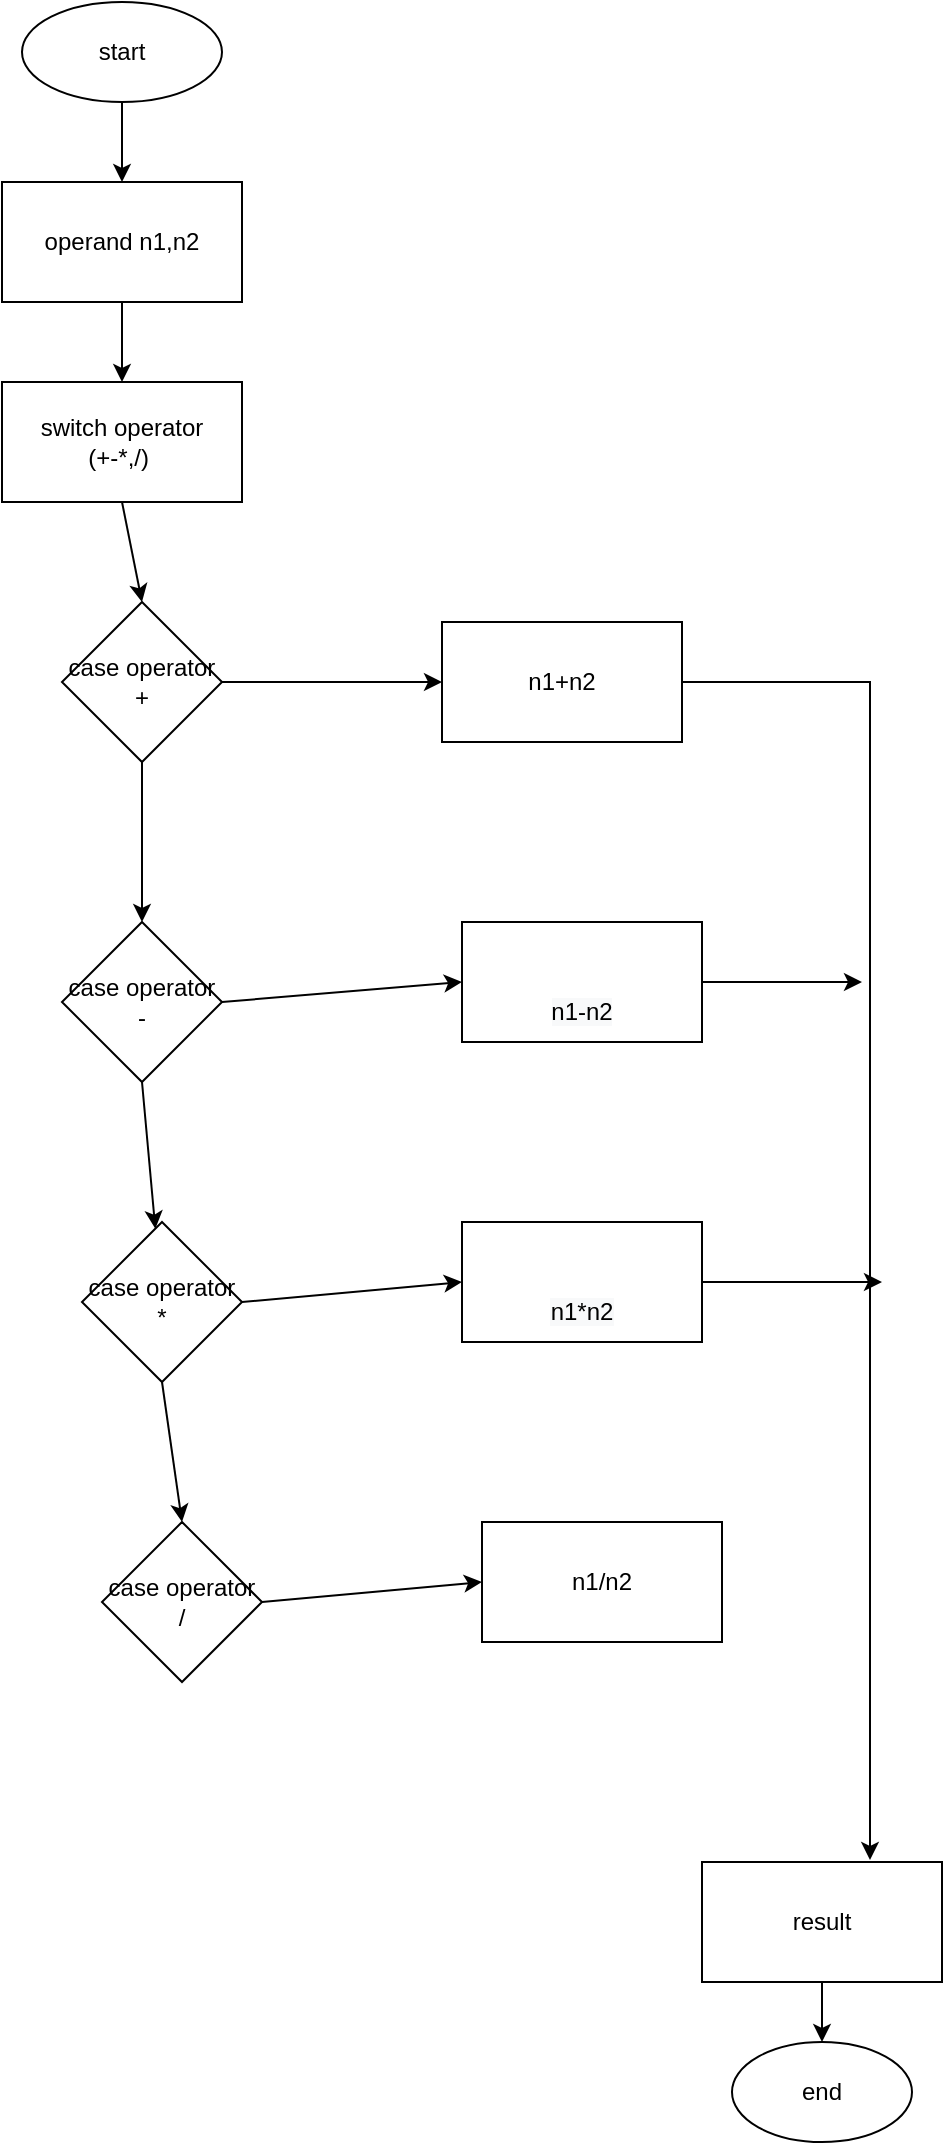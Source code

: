 <mxfile version="14.3.1" type="github">
  <diagram id="Jt0KsEi2IS0o6OxiAr8y" name="Page-1">
    <mxGraphModel dx="1102" dy="614" grid="1" gridSize="10" guides="1" tooltips="1" connect="1" arrows="1" fold="1" page="1" pageScale="1" pageWidth="850" pageHeight="1100" math="0" shadow="0">
      <root>
        <mxCell id="0" />
        <mxCell id="1" parent="0" />
        <mxCell id="2sqYl0AtgzgPGpJrbuEB-1" value="start" style="ellipse;whiteSpace=wrap;html=1;" vertex="1" parent="1">
          <mxGeometry x="380" y="20" width="100" height="50" as="geometry" />
        </mxCell>
        <mxCell id="2sqYl0AtgzgPGpJrbuEB-2" value="operand n1,n2" style="rounded=0;whiteSpace=wrap;html=1;" vertex="1" parent="1">
          <mxGeometry x="370" y="110" width="120" height="60" as="geometry" />
        </mxCell>
        <mxCell id="2sqYl0AtgzgPGpJrbuEB-3" value="switch operator&lt;br&gt;(+-*,/)&amp;nbsp;" style="rounded=0;whiteSpace=wrap;html=1;" vertex="1" parent="1">
          <mxGeometry x="370" y="210" width="120" height="60" as="geometry" />
        </mxCell>
        <mxCell id="2sqYl0AtgzgPGpJrbuEB-4" value="case operator +" style="rhombus;whiteSpace=wrap;html=1;" vertex="1" parent="1">
          <mxGeometry x="400" y="320" width="80" height="80" as="geometry" />
        </mxCell>
        <mxCell id="2sqYl0AtgzgPGpJrbuEB-34" style="edgeStyle=orthogonalEdgeStyle;rounded=0;orthogonalLoop=1;jettySize=auto;html=1;exitX=1;exitY=0.5;exitDx=0;exitDy=0;entryX=0.7;entryY=-0.017;entryDx=0;entryDy=0;entryPerimeter=0;" edge="1" parent="1" source="2sqYl0AtgzgPGpJrbuEB-5" target="2sqYl0AtgzgPGpJrbuEB-12">
          <mxGeometry relative="1" as="geometry">
            <mxPoint x="800" y="360" as="targetPoint" />
          </mxGeometry>
        </mxCell>
        <mxCell id="2sqYl0AtgzgPGpJrbuEB-5" value="n1+n2" style="rounded=0;whiteSpace=wrap;html=1;" vertex="1" parent="1">
          <mxGeometry x="590" y="330" width="120" height="60" as="geometry" />
        </mxCell>
        <mxCell id="2sqYl0AtgzgPGpJrbuEB-35" style="edgeStyle=orthogonalEdgeStyle;rounded=0;orthogonalLoop=1;jettySize=auto;html=1;exitX=1;exitY=0.5;exitDx=0;exitDy=0;" edge="1" parent="1" source="2sqYl0AtgzgPGpJrbuEB-6">
          <mxGeometry relative="1" as="geometry">
            <mxPoint x="800" y="510" as="targetPoint" />
          </mxGeometry>
        </mxCell>
        <mxCell id="2sqYl0AtgzgPGpJrbuEB-6" value="&lt;br&gt;&lt;br&gt;&lt;span style=&quot;color: rgb(0 , 0 , 0) ; font-family: &amp;#34;helvetica&amp;#34; ; font-size: 12px ; font-style: normal ; font-weight: 400 ; letter-spacing: normal ; text-align: center ; text-indent: 0px ; text-transform: none ; word-spacing: 0px ; background-color: rgb(248 , 249 , 250) ; display: inline ; float: none&quot;&gt;n1-n2&lt;/span&gt;&lt;br&gt;" style="rounded=0;whiteSpace=wrap;html=1;" vertex="1" parent="1">
          <mxGeometry x="600" y="480" width="120" height="60" as="geometry" />
        </mxCell>
        <mxCell id="2sqYl0AtgzgPGpJrbuEB-7" value="&lt;span&gt;case operator -&lt;/span&gt;" style="rhombus;whiteSpace=wrap;html=1;" vertex="1" parent="1">
          <mxGeometry x="400" y="480" width="80" height="80" as="geometry" />
        </mxCell>
        <mxCell id="2sqYl0AtgzgPGpJrbuEB-8" value="&lt;span&gt;case operator *&lt;/span&gt;" style="rhombus;whiteSpace=wrap;html=1;" vertex="1" parent="1">
          <mxGeometry x="410" y="630" width="80" height="80" as="geometry" />
        </mxCell>
        <mxCell id="2sqYl0AtgzgPGpJrbuEB-9" value="case operator /" style="rhombus;whiteSpace=wrap;html=1;" vertex="1" parent="1">
          <mxGeometry x="420" y="780" width="80" height="80" as="geometry" />
        </mxCell>
        <mxCell id="2sqYl0AtgzgPGpJrbuEB-37" style="edgeStyle=orthogonalEdgeStyle;rounded=0;orthogonalLoop=1;jettySize=auto;html=1;exitX=1;exitY=0.5;exitDx=0;exitDy=0;" edge="1" parent="1" source="2sqYl0AtgzgPGpJrbuEB-10">
          <mxGeometry relative="1" as="geometry">
            <mxPoint x="810" y="660" as="targetPoint" />
          </mxGeometry>
        </mxCell>
        <mxCell id="2sqYl0AtgzgPGpJrbuEB-10" value="&lt;br&gt;&lt;br&gt;&lt;span style=&quot;color: rgb(0 , 0 , 0) ; font-family: &amp;#34;helvetica&amp;#34; ; font-size: 12px ; font-style: normal ; font-weight: 400 ; letter-spacing: normal ; text-align: center ; text-indent: 0px ; text-transform: none ; word-spacing: 0px ; background-color: rgb(248 , 249 , 250) ; display: inline ; float: none&quot;&gt;n1*n2&lt;/span&gt;&lt;br&gt;" style="rounded=0;whiteSpace=wrap;html=1;" vertex="1" parent="1">
          <mxGeometry x="600" y="630" width="120" height="60" as="geometry" />
        </mxCell>
        <mxCell id="2sqYl0AtgzgPGpJrbuEB-11" value="&lt;span&gt;n1/n2&lt;/span&gt;" style="rounded=0;whiteSpace=wrap;html=1;" vertex="1" parent="1">
          <mxGeometry x="610" y="780" width="120" height="60" as="geometry" />
        </mxCell>
        <mxCell id="2sqYl0AtgzgPGpJrbuEB-39" style="edgeStyle=orthogonalEdgeStyle;rounded=0;orthogonalLoop=1;jettySize=auto;html=1;exitX=0.5;exitY=1;exitDx=0;exitDy=0;entryX=0.5;entryY=0;entryDx=0;entryDy=0;" edge="1" parent="1" source="2sqYl0AtgzgPGpJrbuEB-12" target="2sqYl0AtgzgPGpJrbuEB-38">
          <mxGeometry relative="1" as="geometry" />
        </mxCell>
        <mxCell id="2sqYl0AtgzgPGpJrbuEB-12" value="result" style="rounded=0;whiteSpace=wrap;html=1;" vertex="1" parent="1">
          <mxGeometry x="720" y="950" width="120" height="60" as="geometry" />
        </mxCell>
        <mxCell id="2sqYl0AtgzgPGpJrbuEB-14" value="" style="endArrow=classic;html=1;exitX=1;exitY=0.5;exitDx=0;exitDy=0;entryX=0;entryY=0.5;entryDx=0;entryDy=0;" edge="1" parent="1" source="2sqYl0AtgzgPGpJrbuEB-9" target="2sqYl0AtgzgPGpJrbuEB-11">
          <mxGeometry width="50" height="50" relative="1" as="geometry">
            <mxPoint x="540" y="850" as="sourcePoint" />
            <mxPoint x="590" y="800" as="targetPoint" />
          </mxGeometry>
        </mxCell>
        <mxCell id="2sqYl0AtgzgPGpJrbuEB-15" value="" style="endArrow=classic;html=1;exitX=1;exitY=0.5;exitDx=0;exitDy=0;entryX=0;entryY=0.5;entryDx=0;entryDy=0;" edge="1" parent="1" source="2sqYl0AtgzgPGpJrbuEB-8" target="2sqYl0AtgzgPGpJrbuEB-10">
          <mxGeometry width="50" height="50" relative="1" as="geometry">
            <mxPoint x="530" y="710" as="sourcePoint" />
            <mxPoint x="580" y="660" as="targetPoint" />
          </mxGeometry>
        </mxCell>
        <mxCell id="2sqYl0AtgzgPGpJrbuEB-16" value="" style="endArrow=classic;html=1;entryX=0;entryY=0.5;entryDx=0;entryDy=0;" edge="1" parent="1" target="2sqYl0AtgzgPGpJrbuEB-6">
          <mxGeometry width="50" height="50" relative="1" as="geometry">
            <mxPoint x="480" y="520" as="sourcePoint" />
            <mxPoint x="530" y="470" as="targetPoint" />
          </mxGeometry>
        </mxCell>
        <mxCell id="2sqYl0AtgzgPGpJrbuEB-20" value="" style="endArrow=classic;html=1;exitX=0.5;exitY=1;exitDx=0;exitDy=0;entryX=0.5;entryY=0;entryDx=0;entryDy=0;" edge="1" parent="1" source="2sqYl0AtgzgPGpJrbuEB-1" target="2sqYl0AtgzgPGpJrbuEB-2">
          <mxGeometry width="50" height="50" relative="1" as="geometry">
            <mxPoint x="390" y="110" as="sourcePoint" />
            <mxPoint x="440" y="60" as="targetPoint" />
          </mxGeometry>
        </mxCell>
        <mxCell id="2sqYl0AtgzgPGpJrbuEB-21" value="" style="endArrow=classic;html=1;exitX=0.5;exitY=1;exitDx=0;exitDy=0;entryX=0.5;entryY=0;entryDx=0;entryDy=0;" edge="1" parent="1" source="2sqYl0AtgzgPGpJrbuEB-2" target="2sqYl0AtgzgPGpJrbuEB-3">
          <mxGeometry width="50" height="50" relative="1" as="geometry">
            <mxPoint x="420" y="220" as="sourcePoint" />
            <mxPoint x="470" y="170" as="targetPoint" />
          </mxGeometry>
        </mxCell>
        <mxCell id="2sqYl0AtgzgPGpJrbuEB-22" value="" style="endArrow=classic;html=1;exitX=0.5;exitY=1;exitDx=0;exitDy=0;entryX=0.5;entryY=0;entryDx=0;entryDy=0;" edge="1" parent="1" source="2sqYl0AtgzgPGpJrbuEB-3" target="2sqYl0AtgzgPGpJrbuEB-4">
          <mxGeometry width="50" height="50" relative="1" as="geometry">
            <mxPoint x="400" y="320" as="sourcePoint" />
            <mxPoint x="450" y="270" as="targetPoint" />
          </mxGeometry>
        </mxCell>
        <mxCell id="2sqYl0AtgzgPGpJrbuEB-23" value="" style="endArrow=classic;html=1;exitX=1;exitY=0.5;exitDx=0;exitDy=0;entryX=0;entryY=0.5;entryDx=0;entryDy=0;" edge="1" parent="1" source="2sqYl0AtgzgPGpJrbuEB-4" target="2sqYl0AtgzgPGpJrbuEB-5">
          <mxGeometry width="50" height="50" relative="1" as="geometry">
            <mxPoint x="510" y="390" as="sourcePoint" />
            <mxPoint x="560" y="340" as="targetPoint" />
          </mxGeometry>
        </mxCell>
        <mxCell id="2sqYl0AtgzgPGpJrbuEB-26" value="" style="endArrow=classic;html=1;" edge="1" parent="1" target="2sqYl0AtgzgPGpJrbuEB-7">
          <mxGeometry width="50" height="50" relative="1" as="geometry">
            <mxPoint x="440" y="400" as="sourcePoint" />
            <mxPoint x="490" y="350" as="targetPoint" />
          </mxGeometry>
        </mxCell>
        <mxCell id="2sqYl0AtgzgPGpJrbuEB-27" value="" style="endArrow=classic;html=1;" edge="1" parent="1" target="2sqYl0AtgzgPGpJrbuEB-8">
          <mxGeometry width="50" height="50" relative="1" as="geometry">
            <mxPoint x="440" y="560" as="sourcePoint" />
            <mxPoint x="490" y="510" as="targetPoint" />
          </mxGeometry>
        </mxCell>
        <mxCell id="2sqYl0AtgzgPGpJrbuEB-28" value="" style="endArrow=classic;html=1;exitX=0.5;exitY=1;exitDx=0;exitDy=0;entryX=0.5;entryY=0;entryDx=0;entryDy=0;" edge="1" parent="1" source="2sqYl0AtgzgPGpJrbuEB-8" target="2sqYl0AtgzgPGpJrbuEB-9">
          <mxGeometry width="50" height="50" relative="1" as="geometry">
            <mxPoint x="440" y="780" as="sourcePoint" />
            <mxPoint x="490" y="730" as="targetPoint" />
          </mxGeometry>
        </mxCell>
        <mxCell id="2sqYl0AtgzgPGpJrbuEB-38" value="end" style="ellipse;whiteSpace=wrap;html=1;" vertex="1" parent="1">
          <mxGeometry x="735" y="1040" width="90" height="50" as="geometry" />
        </mxCell>
      </root>
    </mxGraphModel>
  </diagram>
</mxfile>
